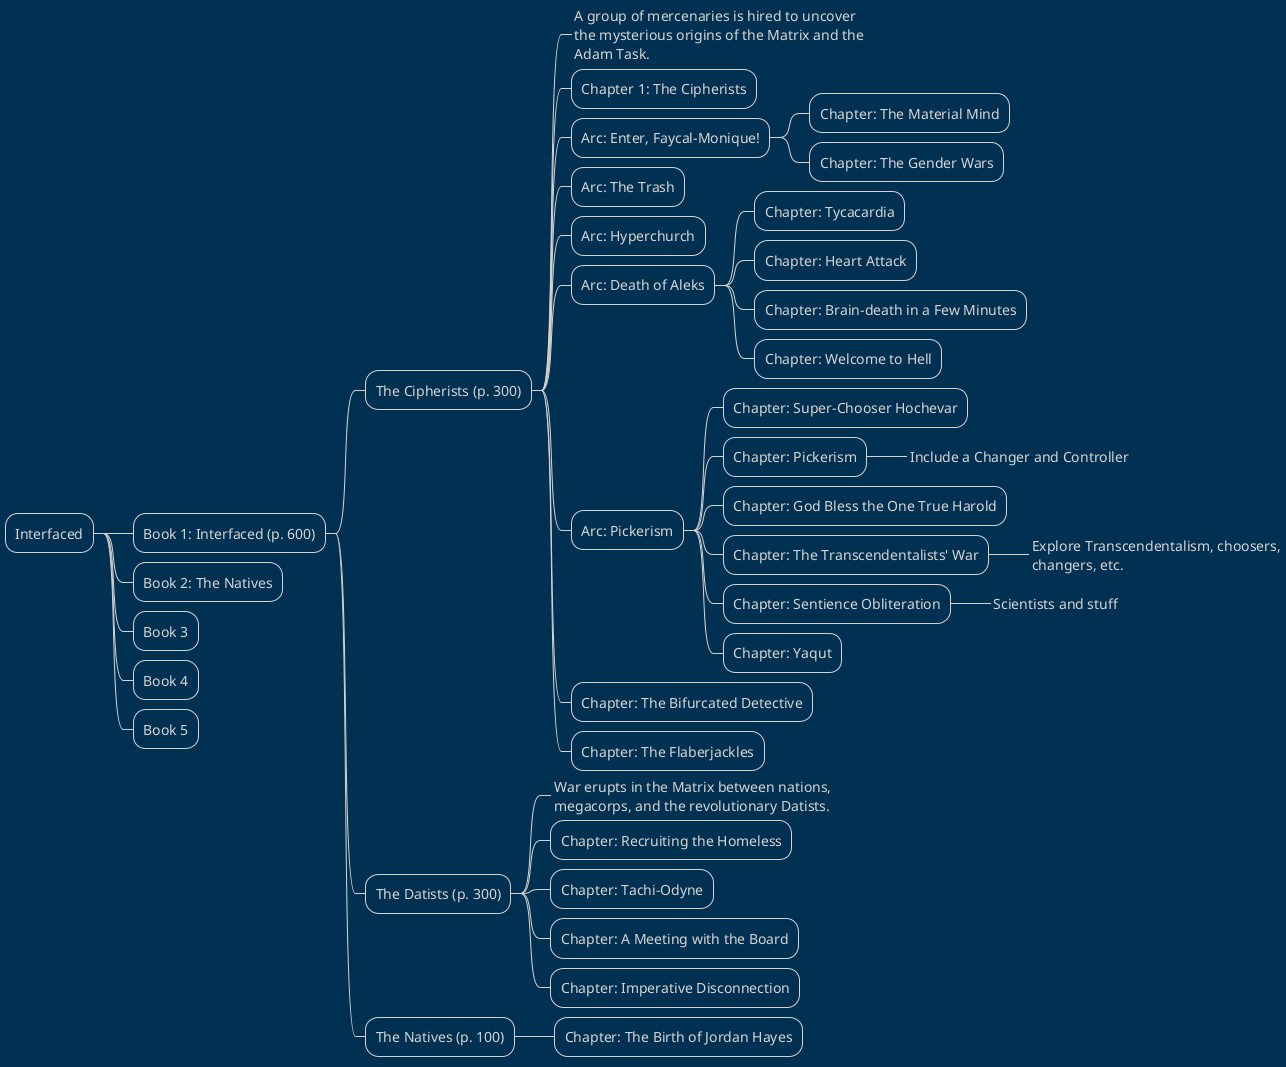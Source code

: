 @startuml
@startmindmap Plot Map
!theme blueprint
+ Interfaced
++ Book 1: Interfaced (p. 600)
+++ The Cipherists (p. 300)
++++_ A group of mercenaries is hired to uncover the mysterious origins of the Matrix and the Adam Task.
++++ Chapter 1: The Cipherists
++++ Arc: Enter, Faycal-Monique!
+++++ Chapter: The Material Mind
+++++ Chapter: The Gender Wars
++++ Arc: The Trash
++++ Arc: Hyperchurch
++++ Arc: Death of Aleks
+++++ Chapter: Tycacardia
+++++ Chapter: Heart Attack
+++++ Chapter: Brain-death in a Few Minutes
+++++ Chapter: Welcome to Hell
++++ Arc: Pickerism
+++++ Chapter: Super-Chooser Hochevar
+++++ Chapter: Pickerism
++++++_ Include a Changer and Controller
+++++ Chapter: God Bless the One True Harold
+++++ Chapter: The Transcendentalists' War
++++++_ Explore Transcendentalism, choosers, changers, etc.
+++++ Chapter: Sentience Obliteration
++++++_ Scientists and stuff
+++++ Chapter: Yaqut
++++ Chapter: The Bifurcated Detective
++++ Chapter: The Flaberjackles

' Five characters: Elliot, Rafael, Habib, Manoj, Anita
' Five arcs for each

+++ The Datists (p. 300)
++++_ War erupts in the Matrix between nations, megacorps, and the revolutionary Datists.
++++ Chapter: Recruiting the Homeless
++++ Chapter: Tachi-Odyne
++++ Chapter: A Meeting with the Board
++++ Chapter: Imperative Disconnection
+++ The Natives (p. 100)
++++ Chapter: The Birth of Jordan Hayes
++ Book 2: The Natives
++ Book 3
++ Book 4
++ Book 5
@endmindmap
@enduml